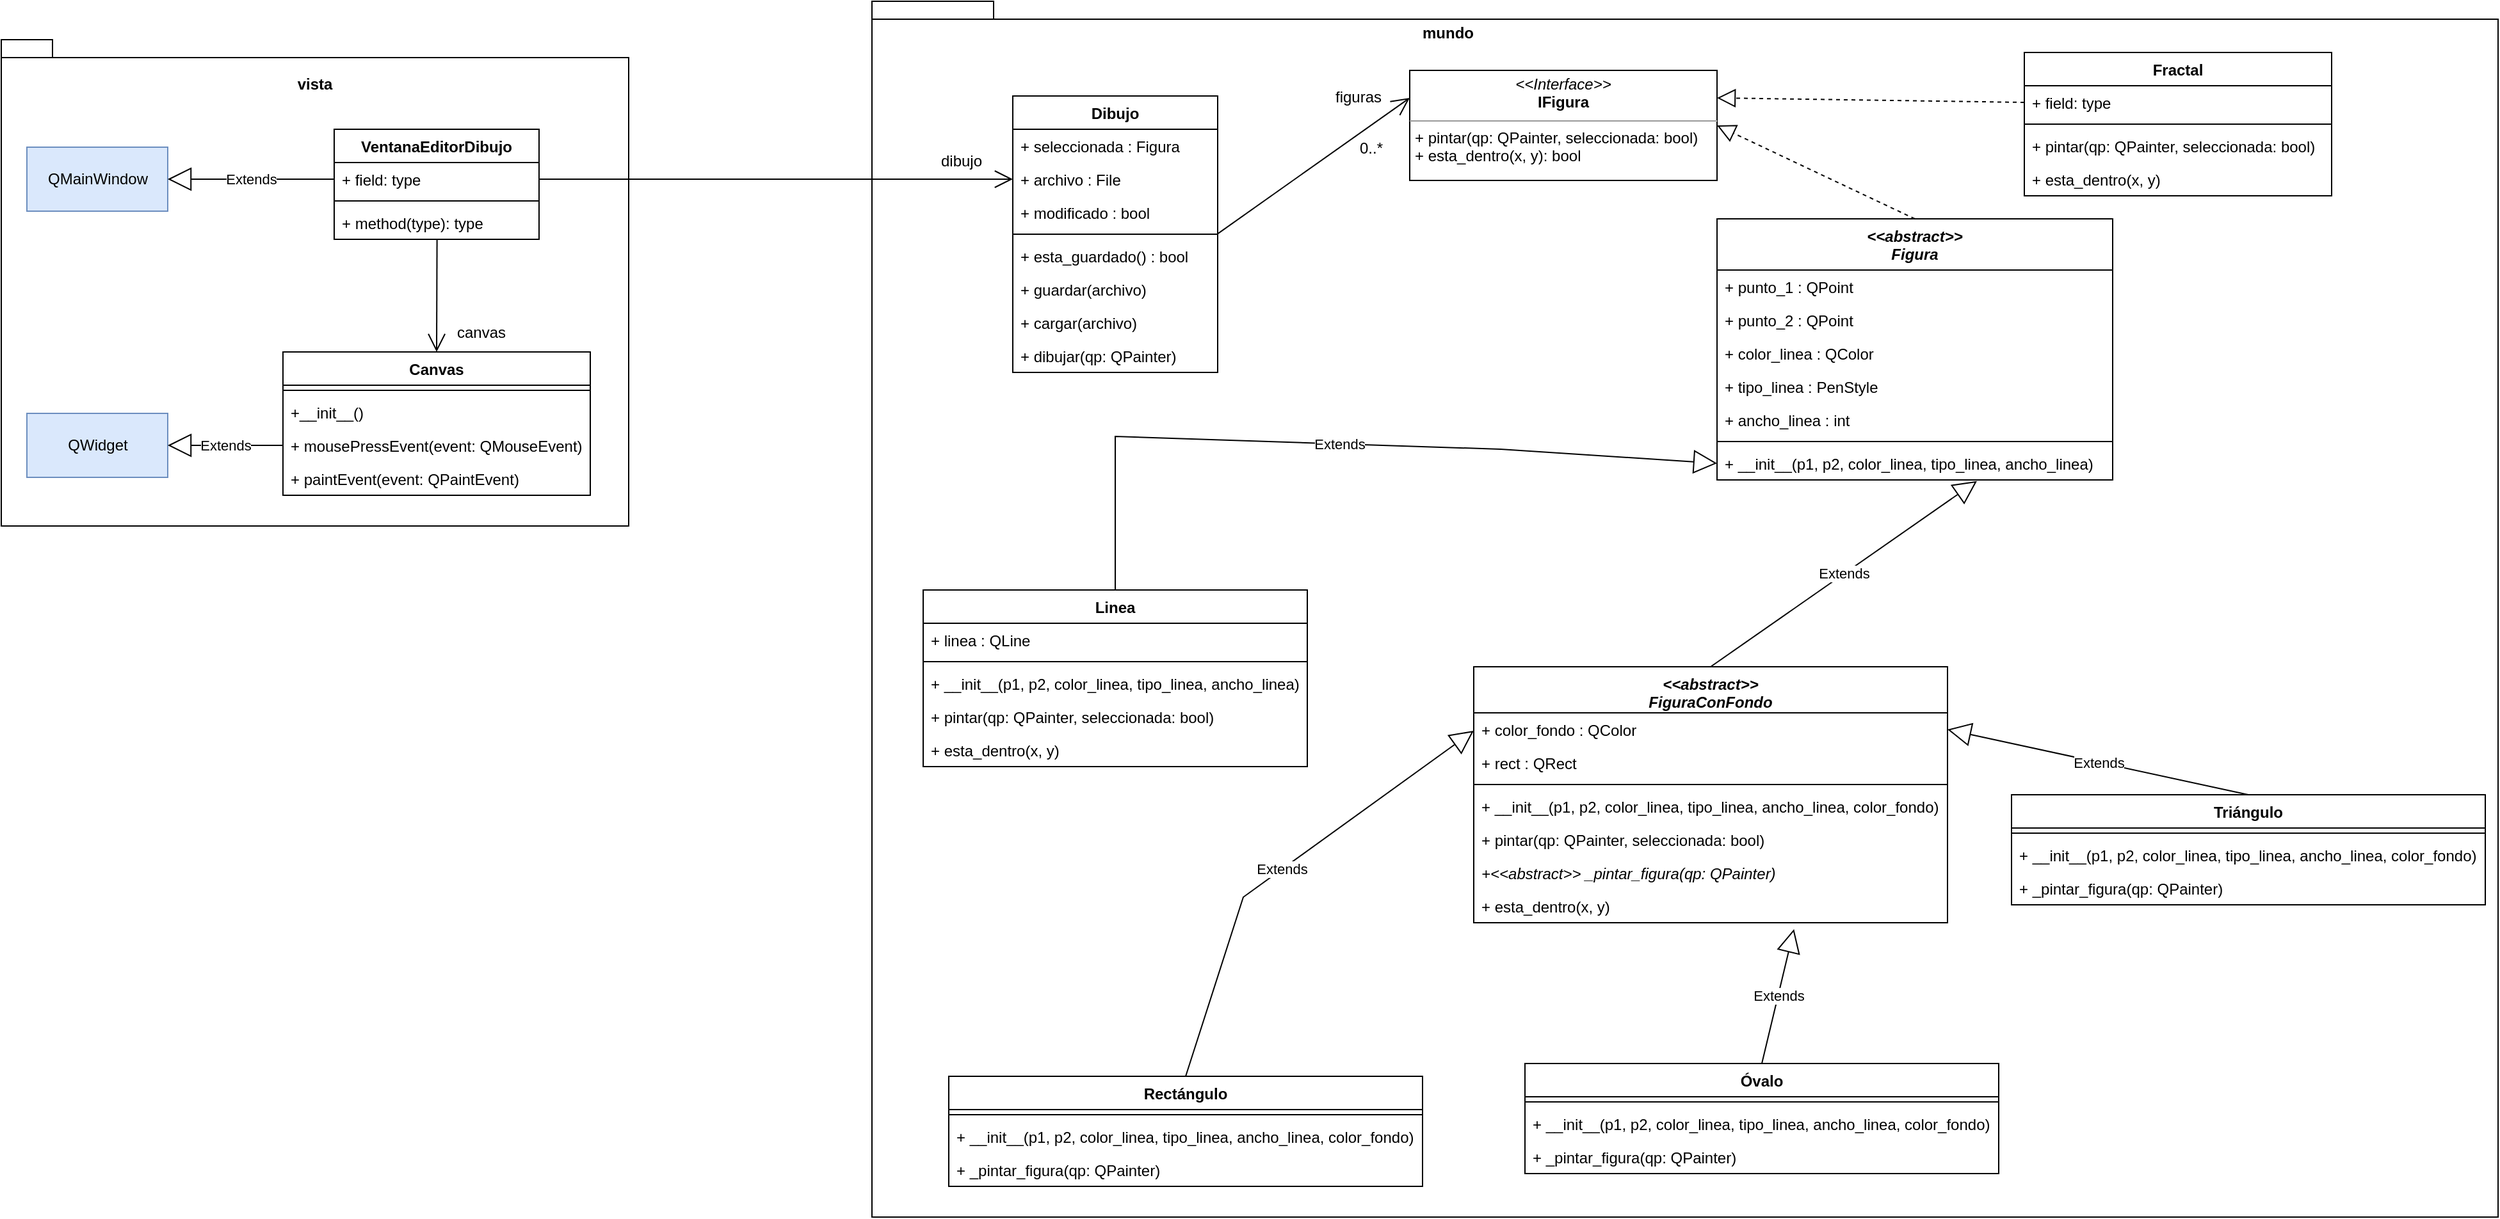 <mxfile version="15.7.3" type="device"><diagram id="4BoUxE7FFuQvFjYjIFoE" name="Page-1"><mxGraphModel dx="1303" dy="727" grid="1" gridSize="10" guides="1" tooltips="1" connect="1" arrows="1" fold="1" page="1" pageScale="1" pageWidth="850" pageHeight="1100" math="0" shadow="0"><root><mxCell id="0"/><mxCell id="1" parent="0"/><mxCell id="nHb653YMGf6kiJLNwFJs-84" value="" style="shape=folder;fontStyle=1;spacingTop=10;tabWidth=40;tabHeight=14;tabPosition=left;html=1;fillColor=default;" parent="1" vertex="1"><mxGeometry x="700" y="40" width="1270" height="950" as="geometry"/></mxCell><mxCell id="nHb653YMGf6kiJLNwFJs-82" value="" style="shape=folder;fontStyle=1;spacingTop=10;tabWidth=40;tabHeight=14;tabPosition=left;html=1;" parent="1" vertex="1"><mxGeometry x="20" y="70" width="490" height="380" as="geometry"/></mxCell><mxCell id="nHb653YMGf6kiJLNwFJs-6" value="&lt;&lt;abstract&gt;&gt;&#10;Figura" style="swimlane;fontStyle=3;align=center;verticalAlign=top;childLayout=stackLayout;horizontal=1;startSize=40;horizontalStack=0;resizeParent=1;resizeParentMax=0;resizeLast=0;collapsible=1;marginBottom=0;" parent="1" vertex="1"><mxGeometry x="1360" y="210" width="309" height="204" as="geometry"/></mxCell><mxCell id="nHb653YMGf6kiJLNwFJs-7" value="+ punto_1 : QPoint&#10;" style="text;strokeColor=none;fillColor=none;align=left;verticalAlign=top;spacingLeft=4;spacingRight=4;overflow=hidden;rotatable=0;points=[[0,0.5],[1,0.5]];portConstraint=eastwest;" parent="nHb653YMGf6kiJLNwFJs-6" vertex="1"><mxGeometry y="40" width="309" height="26" as="geometry"/></mxCell><mxCell id="nHb653YMGf6kiJLNwFJs-10" value="+ punto_2 : QPoint" style="text;strokeColor=none;fillColor=none;align=left;verticalAlign=top;spacingLeft=4;spacingRight=4;overflow=hidden;rotatable=0;points=[[0,0.5],[1,0.5]];portConstraint=eastwest;" parent="nHb653YMGf6kiJLNwFJs-6" vertex="1"><mxGeometry y="66" width="309" height="26" as="geometry"/></mxCell><mxCell id="nHb653YMGf6kiJLNwFJs-11" value="+ color_linea : QColor" style="text;strokeColor=none;fillColor=none;align=left;verticalAlign=top;spacingLeft=4;spacingRight=4;overflow=hidden;rotatable=0;points=[[0,0.5],[1,0.5]];portConstraint=eastwest;" parent="nHb653YMGf6kiJLNwFJs-6" vertex="1"><mxGeometry y="92" width="309" height="26" as="geometry"/></mxCell><mxCell id="nHb653YMGf6kiJLNwFJs-12" value="+ tipo_linea : PenStyle" style="text;strokeColor=none;fillColor=none;align=left;verticalAlign=top;spacingLeft=4;spacingRight=4;overflow=hidden;rotatable=0;points=[[0,0.5],[1,0.5]];portConstraint=eastwest;" parent="nHb653YMGf6kiJLNwFJs-6" vertex="1"><mxGeometry y="118" width="309" height="26" as="geometry"/></mxCell><mxCell id="nHb653YMGf6kiJLNwFJs-13" value="+ ancho_linea : int" style="text;strokeColor=none;fillColor=none;align=left;verticalAlign=top;spacingLeft=4;spacingRight=4;overflow=hidden;rotatable=0;points=[[0,0.5],[1,0.5]];portConstraint=eastwest;" parent="nHb653YMGf6kiJLNwFJs-6" vertex="1"><mxGeometry y="144" width="309" height="26" as="geometry"/></mxCell><mxCell id="nHb653YMGf6kiJLNwFJs-8" value="" style="line;strokeWidth=1;fillColor=none;align=left;verticalAlign=middle;spacingTop=-1;spacingLeft=3;spacingRight=3;rotatable=0;labelPosition=right;points=[];portConstraint=eastwest;" parent="nHb653YMGf6kiJLNwFJs-6" vertex="1"><mxGeometry y="170" width="309" height="8" as="geometry"/></mxCell><mxCell id="nHb653YMGf6kiJLNwFJs-9" value="+ __init__(p1, p2, color_linea, tipo_linea, ancho_linea)" style="text;strokeColor=none;fillColor=none;align=left;verticalAlign=top;spacingLeft=4;spacingRight=4;overflow=hidden;rotatable=0;points=[[0,0.5],[1,0.5]];portConstraint=eastwest;" parent="nHb653YMGf6kiJLNwFJs-6" vertex="1"><mxGeometry y="178" width="309" height="26" as="geometry"/></mxCell><mxCell id="nHb653YMGf6kiJLNwFJs-14" value="Linea" style="swimlane;fontStyle=1;align=center;verticalAlign=top;childLayout=stackLayout;horizontal=1;startSize=26;horizontalStack=0;resizeParent=1;resizeParentMax=0;resizeLast=0;collapsible=1;marginBottom=0;" parent="1" vertex="1"><mxGeometry x="740" y="500" width="300" height="138" as="geometry"/></mxCell><mxCell id="nHb653YMGf6kiJLNwFJs-15" value="+ linea : QLine" style="text;strokeColor=none;fillColor=none;align=left;verticalAlign=top;spacingLeft=4;spacingRight=4;overflow=hidden;rotatable=0;points=[[0,0.5],[1,0.5]];portConstraint=eastwest;" parent="nHb653YMGf6kiJLNwFJs-14" vertex="1"><mxGeometry y="26" width="300" height="26" as="geometry"/></mxCell><mxCell id="nHb653YMGf6kiJLNwFJs-16" value="" style="line;strokeWidth=1;fillColor=none;align=left;verticalAlign=middle;spacingTop=-1;spacingLeft=3;spacingRight=3;rotatable=0;labelPosition=right;points=[];portConstraint=eastwest;" parent="nHb653YMGf6kiJLNwFJs-14" vertex="1"><mxGeometry y="52" width="300" height="8" as="geometry"/></mxCell><mxCell id="nHb653YMGf6kiJLNwFJs-18" value="+ __init__(p1, p2, color_linea, tipo_linea, ancho_linea)" style="text;strokeColor=none;fillColor=none;align=left;verticalAlign=top;spacingLeft=4;spacingRight=4;overflow=hidden;rotatable=0;points=[[0,0.5],[1,0.5]];portConstraint=eastwest;" parent="nHb653YMGf6kiJLNwFJs-14" vertex="1"><mxGeometry y="60" width="300" height="26" as="geometry"/></mxCell><mxCell id="Z6-lvtamimVwPL1Pj_Uf-2" value="+ pintar(qp: QPainter, seleccionada: bool)" style="text;strokeColor=none;fillColor=none;align=left;verticalAlign=top;spacingLeft=4;spacingRight=4;overflow=hidden;rotatable=0;points=[[0,0.5],[1,0.5]];portConstraint=eastwest;fontStyle=0" parent="nHb653YMGf6kiJLNwFJs-14" vertex="1"><mxGeometry y="86" width="300" height="26" as="geometry"/></mxCell><mxCell id="vVFpqw6OOXutaES5UE6e-3" value="+ esta_dentro(x, y)" style="text;strokeColor=none;fillColor=none;align=left;verticalAlign=top;spacingLeft=4;spacingRight=4;overflow=hidden;rotatable=0;points=[[0,0.5],[1,0.5]];portConstraint=eastwest;fontStyle=0" vertex="1" parent="nHb653YMGf6kiJLNwFJs-14"><mxGeometry y="112" width="300" height="26" as="geometry"/></mxCell><mxCell id="nHb653YMGf6kiJLNwFJs-19" value="&lt;&lt;abstract&gt;&gt;&#10;FiguraConFondo" style="swimlane;fontStyle=3;align=center;verticalAlign=top;childLayout=stackLayout;horizontal=1;startSize=36;horizontalStack=0;resizeParent=1;resizeParentMax=0;resizeLast=0;collapsible=1;marginBottom=0;" parent="1" vertex="1"><mxGeometry x="1170" y="560" width="370" height="200" as="geometry"/></mxCell><mxCell id="nHb653YMGf6kiJLNwFJs-20" value="+ color_fondo : QColor" style="text;strokeColor=none;fillColor=none;align=left;verticalAlign=top;spacingLeft=4;spacingRight=4;overflow=hidden;rotatable=0;points=[[0,0.5],[1,0.5]];portConstraint=eastwest;" parent="nHb653YMGf6kiJLNwFJs-19" vertex="1"><mxGeometry y="36" width="370" height="26" as="geometry"/></mxCell><mxCell id="nHb653YMGf6kiJLNwFJs-24" value="+ rect : QRect" style="text;strokeColor=none;fillColor=none;align=left;verticalAlign=top;spacingLeft=4;spacingRight=4;overflow=hidden;rotatable=0;points=[[0,0.5],[1,0.5]];portConstraint=eastwest;" parent="nHb653YMGf6kiJLNwFJs-19" vertex="1"><mxGeometry y="62" width="370" height="26" as="geometry"/></mxCell><mxCell id="nHb653YMGf6kiJLNwFJs-21" value="" style="line;strokeWidth=1;fillColor=none;align=left;verticalAlign=middle;spacingTop=-1;spacingLeft=3;spacingRight=3;rotatable=0;labelPosition=right;points=[];portConstraint=eastwest;" parent="nHb653YMGf6kiJLNwFJs-19" vertex="1"><mxGeometry y="88" width="370" height="8" as="geometry"/></mxCell><mxCell id="nHb653YMGf6kiJLNwFJs-23" value="+ __init__(p1, p2, color_linea, tipo_linea, ancho_linea, color_fondo)" style="text;strokeColor=none;fillColor=none;align=left;verticalAlign=top;spacingLeft=4;spacingRight=4;overflow=hidden;rotatable=0;points=[[0,0.5],[1,0.5]];portConstraint=eastwest;" parent="nHb653YMGf6kiJLNwFJs-19" vertex="1"><mxGeometry y="96" width="370" height="26" as="geometry"/></mxCell><mxCell id="Z6-lvtamimVwPL1Pj_Uf-5" value="+ pintar(qp: QPainter, seleccionada: bool)" style="text;strokeColor=none;fillColor=none;align=left;verticalAlign=top;spacingLeft=4;spacingRight=4;overflow=hidden;rotatable=0;points=[[0,0.5],[1,0.5]];portConstraint=eastwest;fontStyle=0" parent="nHb653YMGf6kiJLNwFJs-19" vertex="1"><mxGeometry y="122" width="370" height="26" as="geometry"/></mxCell><mxCell id="Z6-lvtamimVwPL1Pj_Uf-6" value="+&lt;&lt;abstract&gt;&gt; _pintar_figura(qp: QPainter)" style="text;strokeColor=none;fillColor=none;align=left;verticalAlign=top;spacingLeft=4;spacingRight=4;overflow=hidden;rotatable=0;points=[[0,0.5],[1,0.5]];portConstraint=eastwest;fontStyle=2" parent="nHb653YMGf6kiJLNwFJs-19" vertex="1"><mxGeometry y="148" width="370" height="26" as="geometry"/></mxCell><mxCell id="vVFpqw6OOXutaES5UE6e-2" value="+ esta_dentro(x, y)" style="text;strokeColor=none;fillColor=none;align=left;verticalAlign=top;spacingLeft=4;spacingRight=4;overflow=hidden;rotatable=0;points=[[0,0.5],[1,0.5]];portConstraint=eastwest;fontStyle=0" vertex="1" parent="nHb653YMGf6kiJLNwFJs-19"><mxGeometry y="174" width="370" height="26" as="geometry"/></mxCell><mxCell id="nHb653YMGf6kiJLNwFJs-25" value="Rectángulo" style="swimlane;fontStyle=1;align=center;verticalAlign=top;childLayout=stackLayout;horizontal=1;startSize=26;horizontalStack=0;resizeParent=1;resizeParentMax=0;resizeLast=0;collapsible=1;marginBottom=0;" parent="1" vertex="1"><mxGeometry x="760" y="880" width="370" height="86" as="geometry"/></mxCell><mxCell id="nHb653YMGf6kiJLNwFJs-28" value="" style="line;strokeWidth=1;fillColor=none;align=left;verticalAlign=middle;spacingTop=-1;spacingLeft=3;spacingRight=3;rotatable=0;labelPosition=right;points=[];portConstraint=eastwest;" parent="nHb653YMGf6kiJLNwFJs-25" vertex="1"><mxGeometry y="26" width="370" height="8" as="geometry"/></mxCell><mxCell id="nHb653YMGf6kiJLNwFJs-29" value="+ __init__(p1, p2, color_linea, tipo_linea, ancho_linea, color_fondo)" style="text;strokeColor=none;fillColor=none;align=left;verticalAlign=top;spacingLeft=4;spacingRight=4;overflow=hidden;rotatable=0;points=[[0,0.5],[1,0.5]];portConstraint=eastwest;" parent="nHb653YMGf6kiJLNwFJs-25" vertex="1"><mxGeometry y="34" width="370" height="26" as="geometry"/></mxCell><mxCell id="Z6-lvtamimVwPL1Pj_Uf-3" value="+ _pintar_figura(qp: QPainter)" style="text;strokeColor=none;fillColor=none;align=left;verticalAlign=top;spacingLeft=4;spacingRight=4;overflow=hidden;rotatable=0;points=[[0,0.5],[1,0.5]];portConstraint=eastwest;fontStyle=0" parent="nHb653YMGf6kiJLNwFJs-25" vertex="1"><mxGeometry y="60" width="370" height="26" as="geometry"/></mxCell><mxCell id="nHb653YMGf6kiJLNwFJs-30" value="Óvalo" style="swimlane;fontStyle=1;align=center;verticalAlign=top;childLayout=stackLayout;horizontal=1;startSize=26;horizontalStack=0;resizeParent=1;resizeParentMax=0;resizeLast=0;collapsible=1;marginBottom=0;" parent="1" vertex="1"><mxGeometry x="1210" y="870" width="370" height="86" as="geometry"/></mxCell><mxCell id="nHb653YMGf6kiJLNwFJs-31" value="" style="line;strokeWidth=1;fillColor=none;align=left;verticalAlign=middle;spacingTop=-1;spacingLeft=3;spacingRight=3;rotatable=0;labelPosition=right;points=[];portConstraint=eastwest;" parent="nHb653YMGf6kiJLNwFJs-30" vertex="1"><mxGeometry y="26" width="370" height="8" as="geometry"/></mxCell><mxCell id="nHb653YMGf6kiJLNwFJs-32" value="+ __init__(p1, p2, color_linea, tipo_linea, ancho_linea, color_fondo)" style="text;strokeColor=none;fillColor=none;align=left;verticalAlign=top;spacingLeft=4;spacingRight=4;overflow=hidden;rotatable=0;points=[[0,0.5],[1,0.5]];portConstraint=eastwest;" parent="nHb653YMGf6kiJLNwFJs-30" vertex="1"><mxGeometry y="34" width="370" height="26" as="geometry"/></mxCell><mxCell id="Z6-lvtamimVwPL1Pj_Uf-4" value="+ _pintar_figura(qp: QPainter)" style="text;strokeColor=none;fillColor=none;align=left;verticalAlign=top;spacingLeft=4;spacingRight=4;overflow=hidden;rotatable=0;points=[[0,0.5],[1,0.5]];portConstraint=eastwest;fontStyle=0" parent="nHb653YMGf6kiJLNwFJs-30" vertex="1"><mxGeometry y="60" width="370" height="26" as="geometry"/></mxCell><mxCell id="nHb653YMGf6kiJLNwFJs-37" value="Dibujo" style="swimlane;fontStyle=1;align=center;verticalAlign=top;childLayout=stackLayout;horizontal=1;startSize=26;horizontalStack=0;resizeParent=1;resizeParentMax=0;resizeLast=0;collapsible=1;marginBottom=0;" parent="1" vertex="1"><mxGeometry x="810" y="114" width="160" height="216" as="geometry"/></mxCell><mxCell id="nHb653YMGf6kiJLNwFJs-38" value="+ seleccionada : Figura" style="text;strokeColor=none;fillColor=none;align=left;verticalAlign=top;spacingLeft=4;spacingRight=4;overflow=hidden;rotatable=0;points=[[0,0.5],[1,0.5]];portConstraint=eastwest;" parent="nHb653YMGf6kiJLNwFJs-37" vertex="1"><mxGeometry y="26" width="160" height="26" as="geometry"/></mxCell><mxCell id="nHb653YMGf6kiJLNwFJs-41" value="+ archivo : File" style="text;strokeColor=none;fillColor=none;align=left;verticalAlign=top;spacingLeft=4;spacingRight=4;overflow=hidden;rotatable=0;points=[[0,0.5],[1,0.5]];portConstraint=eastwest;" parent="nHb653YMGf6kiJLNwFJs-37" vertex="1"><mxGeometry y="52" width="160" height="26" as="geometry"/></mxCell><mxCell id="nHb653YMGf6kiJLNwFJs-42" value="+ modificado : bool" style="text;strokeColor=none;fillColor=none;align=left;verticalAlign=top;spacingLeft=4;spacingRight=4;overflow=hidden;rotatable=0;points=[[0,0.5],[1,0.5]];portConstraint=eastwest;" parent="nHb653YMGf6kiJLNwFJs-37" vertex="1"><mxGeometry y="78" width="160" height="26" as="geometry"/></mxCell><mxCell id="nHb653YMGf6kiJLNwFJs-39" value="" style="line;strokeWidth=1;fillColor=none;align=left;verticalAlign=middle;spacingTop=-1;spacingLeft=3;spacingRight=3;rotatable=0;labelPosition=right;points=[];portConstraint=eastwest;" parent="nHb653YMGf6kiJLNwFJs-37" vertex="1"><mxGeometry y="104" width="160" height="8" as="geometry"/></mxCell><mxCell id="nHb653YMGf6kiJLNwFJs-40" value="+ esta_guardado() : bool" style="text;strokeColor=none;fillColor=none;align=left;verticalAlign=top;spacingLeft=4;spacingRight=4;overflow=hidden;rotatable=0;points=[[0,0.5],[1,0.5]];portConstraint=eastwest;" parent="nHb653YMGf6kiJLNwFJs-37" vertex="1"><mxGeometry y="112" width="160" height="26" as="geometry"/></mxCell><mxCell id="nHb653YMGf6kiJLNwFJs-43" value="+ guardar(archivo)" style="text;strokeColor=none;fillColor=none;align=left;verticalAlign=top;spacingLeft=4;spacingRight=4;overflow=hidden;rotatable=0;points=[[0,0.5],[1,0.5]];portConstraint=eastwest;" parent="nHb653YMGf6kiJLNwFJs-37" vertex="1"><mxGeometry y="138" width="160" height="26" as="geometry"/></mxCell><mxCell id="nHb653YMGf6kiJLNwFJs-44" value="+ cargar(archivo)" style="text;strokeColor=none;fillColor=none;align=left;verticalAlign=top;spacingLeft=4;spacingRight=4;overflow=hidden;rotatable=0;points=[[0,0.5],[1,0.5]];portConstraint=eastwest;" parent="nHb653YMGf6kiJLNwFJs-37" vertex="1"><mxGeometry y="164" width="160" height="26" as="geometry"/></mxCell><mxCell id="nHb653YMGf6kiJLNwFJs-45" value="+ dibujar(qp: QPainter)" style="text;strokeColor=none;fillColor=none;align=left;verticalAlign=top;spacingLeft=4;spacingRight=4;overflow=hidden;rotatable=0;points=[[0,0.5],[1,0.5]];portConstraint=eastwest;" parent="nHb653YMGf6kiJLNwFJs-37" vertex="1"><mxGeometry y="190" width="160" height="26" as="geometry"/></mxCell><mxCell id="nHb653YMGf6kiJLNwFJs-55" value="figuras" style="text;html=1;strokeColor=none;fillColor=none;align=center;verticalAlign=middle;whiteSpace=wrap;rounded=0;" parent="1" vertex="1"><mxGeometry x="1050" y="100" width="60" height="30" as="geometry"/></mxCell><mxCell id="nHb653YMGf6kiJLNwFJs-56" value="0..*" style="text;html=1;strokeColor=none;fillColor=none;align=center;verticalAlign=middle;whiteSpace=wrap;rounded=0;" parent="1" vertex="1"><mxGeometry x="1060" y="140" width="60" height="30" as="geometry"/></mxCell><mxCell id="nHb653YMGf6kiJLNwFJs-57" value="Extends" style="endArrow=block;endSize=16;endFill=0;html=1;rounded=0;exitX=0.5;exitY=0;exitDx=0;exitDy=0;entryX=0;entryY=0.5;entryDx=0;entryDy=0;" parent="1" source="nHb653YMGf6kiJLNwFJs-14" target="nHb653YMGf6kiJLNwFJs-9" edge="1"><mxGeometry width="160" relative="1" as="geometry"><mxPoint x="960" y="470" as="sourcePoint"/><mxPoint x="1191" y="360" as="targetPoint"/><Array as="points"><mxPoint x="890" y="380"/><mxPoint x="1191" y="390"/></Array></mxGeometry></mxCell><mxCell id="nHb653YMGf6kiJLNwFJs-58" value="Extends" style="endArrow=block;endSize=16;endFill=0;html=1;rounded=0;exitX=0.5;exitY=0;exitDx=0;exitDy=0;entryX=0.657;entryY=1.033;entryDx=0;entryDy=0;entryPerimeter=0;" parent="1" source="nHb653YMGf6kiJLNwFJs-19" edge="1" target="nHb653YMGf6kiJLNwFJs-9"><mxGeometry width="160" relative="1" as="geometry"><mxPoint x="960" y="470" as="sourcePoint"/><mxPoint x="1589.896" y="442.34" as="targetPoint"/></mxGeometry></mxCell><mxCell id="nHb653YMGf6kiJLNwFJs-59" value="Extends" style="endArrow=block;endSize=16;endFill=0;html=1;rounded=0;exitX=0.5;exitY=0;exitDx=0;exitDy=0;entryX=0.676;entryY=1.192;entryDx=0;entryDy=0;entryPerimeter=0;" parent="1" source="nHb653YMGf6kiJLNwFJs-30" edge="1" target="vVFpqw6OOXutaES5UE6e-2"><mxGeometry width="160" relative="1" as="geometry"><mxPoint x="1270" y="620" as="sourcePoint"/><mxPoint x="1385" y="620" as="targetPoint"/></mxGeometry></mxCell><mxCell id="nHb653YMGf6kiJLNwFJs-60" value="Extends" style="endArrow=block;endSize=16;endFill=0;html=1;rounded=0;exitX=0.5;exitY=0;exitDx=0;exitDy=0;entryX=0;entryY=0.25;entryDx=0;entryDy=0;" parent="1" source="nHb653YMGf6kiJLNwFJs-25" edge="1" target="nHb653YMGf6kiJLNwFJs-19"><mxGeometry width="160" relative="1" as="geometry"><mxPoint x="960" y="620" as="sourcePoint"/><mxPoint x="1286" y="610" as="targetPoint"/><Array as="points"><mxPoint x="990" y="740"/></Array></mxGeometry></mxCell><mxCell id="nHb653YMGf6kiJLNwFJs-61" value="VentanaEditorDibujo" style="swimlane;fontStyle=1;align=center;verticalAlign=top;childLayout=stackLayout;horizontal=1;startSize=26;horizontalStack=0;resizeParent=1;resizeParentMax=0;resizeLast=0;collapsible=1;marginBottom=0;" parent="1" vertex="1"><mxGeometry x="280" y="140" width="160" height="86" as="geometry"/></mxCell><mxCell id="nHb653YMGf6kiJLNwFJs-62" value="+ field: type" style="text;align=left;verticalAlign=top;spacingLeft=4;spacingRight=4;overflow=hidden;rotatable=0;points=[[0,0.5],[1,0.5]];portConstraint=eastwest;" parent="nHb653YMGf6kiJLNwFJs-61" vertex="1"><mxGeometry y="26" width="160" height="26" as="geometry"/></mxCell><mxCell id="nHb653YMGf6kiJLNwFJs-63" value="" style="line;strokeWidth=1;fillColor=none;align=left;verticalAlign=middle;spacingTop=-1;spacingLeft=3;spacingRight=3;rotatable=0;labelPosition=right;points=[];portConstraint=eastwest;" parent="nHb653YMGf6kiJLNwFJs-61" vertex="1"><mxGeometry y="52" width="160" height="8" as="geometry"/></mxCell><mxCell id="nHb653YMGf6kiJLNwFJs-64" value="+ method(type): type" style="text;strokeColor=none;fillColor=none;align=left;verticalAlign=top;spacingLeft=4;spacingRight=4;overflow=hidden;rotatable=0;points=[[0,0.5],[1,0.5]];portConstraint=eastwest;" parent="nHb653YMGf6kiJLNwFJs-61" vertex="1"><mxGeometry y="60" width="160" height="26" as="geometry"/></mxCell><mxCell id="nHb653YMGf6kiJLNwFJs-65" value="Canvas" style="swimlane;fontStyle=1;align=center;verticalAlign=top;childLayout=stackLayout;horizontal=1;startSize=26;horizontalStack=0;resizeParent=1;resizeParentMax=0;resizeLast=0;collapsible=1;marginBottom=0;" parent="1" vertex="1"><mxGeometry x="240" y="314" width="240" height="112" as="geometry"/></mxCell><mxCell id="nHb653YMGf6kiJLNwFJs-67" value="" style="line;strokeWidth=1;fillColor=none;align=left;verticalAlign=middle;spacingTop=-1;spacingLeft=3;spacingRight=3;rotatable=0;labelPosition=right;points=[];portConstraint=eastwest;" parent="nHb653YMGf6kiJLNwFJs-65" vertex="1"><mxGeometry y="26" width="240" height="8" as="geometry"/></mxCell><mxCell id="nHb653YMGf6kiJLNwFJs-68" value="+__init__()" style="text;strokeColor=none;fillColor=none;align=left;verticalAlign=top;spacingLeft=4;spacingRight=4;overflow=hidden;rotatable=0;points=[[0,0.5],[1,0.5]];portConstraint=eastwest;" parent="nHb653YMGf6kiJLNwFJs-65" vertex="1"><mxGeometry y="34" width="240" height="26" as="geometry"/></mxCell><mxCell id="nHb653YMGf6kiJLNwFJs-69" value="+ mousePressEvent(event: QMouseEvent)" style="text;strokeColor=none;fillColor=none;align=left;verticalAlign=top;spacingLeft=4;spacingRight=4;overflow=hidden;rotatable=0;points=[[0,0.5],[1,0.5]];portConstraint=eastwest;" parent="nHb653YMGf6kiJLNwFJs-65" vertex="1"><mxGeometry y="60" width="240" height="26" as="geometry"/></mxCell><mxCell id="nHb653YMGf6kiJLNwFJs-70" value="+ paintEvent(event: QPaintEvent)" style="text;strokeColor=none;fillColor=none;align=left;verticalAlign=top;spacingLeft=4;spacingRight=4;overflow=hidden;rotatable=0;points=[[0,0.5],[1,0.5]];portConstraint=eastwest;" parent="nHb653YMGf6kiJLNwFJs-65" vertex="1"><mxGeometry y="86" width="240" height="26" as="geometry"/></mxCell><mxCell id="nHb653YMGf6kiJLNwFJs-71" value="QMainWindow" style="html=1;fillColor=#dae8fc;strokeColor=#6c8ebf;" parent="1" vertex="1"><mxGeometry x="40" y="154" width="110" height="50" as="geometry"/></mxCell><mxCell id="nHb653YMGf6kiJLNwFJs-72" value="QWidget" style="html=1;fillColor=#dae8fc;strokeColor=#6c8ebf;" parent="1" vertex="1"><mxGeometry x="40" y="362" width="110" height="50" as="geometry"/></mxCell><mxCell id="nHb653YMGf6kiJLNwFJs-73" value="Extends" style="endArrow=block;endSize=16;endFill=0;html=1;rounded=0;entryX=1;entryY=0.5;entryDx=0;entryDy=0;exitX=0;exitY=0.5;exitDx=0;exitDy=0;" parent="1" source="nHb653YMGf6kiJLNwFJs-62" target="nHb653YMGf6kiJLNwFJs-71" edge="1"><mxGeometry width="160" relative="1" as="geometry"><mxPoint x="300" y="300" as="sourcePoint"/><mxPoint x="460" y="300" as="targetPoint"/></mxGeometry></mxCell><mxCell id="nHb653YMGf6kiJLNwFJs-74" value="Extends" style="endArrow=block;endSize=16;endFill=0;html=1;rounded=0;entryX=1;entryY=0.5;entryDx=0;entryDy=0;exitX=0;exitY=0.5;exitDx=0;exitDy=0;" parent="1" source="nHb653YMGf6kiJLNwFJs-69" target="nHb653YMGf6kiJLNwFJs-72" edge="1"><mxGeometry width="160" relative="1" as="geometry"><mxPoint x="300" y="300" as="sourcePoint"/><mxPoint x="460" y="300" as="targetPoint"/></mxGeometry></mxCell><mxCell id="nHb653YMGf6kiJLNwFJs-75" value="" style="endArrow=open;endFill=1;endSize=12;html=1;rounded=0;exitX=0.502;exitY=0.994;exitDx=0;exitDy=0;exitPerimeter=0;entryX=0.5;entryY=0;entryDx=0;entryDy=0;" parent="1" source="nHb653YMGf6kiJLNwFJs-64" target="nHb653YMGf6kiJLNwFJs-65" edge="1"><mxGeometry width="160" relative="1" as="geometry"><mxPoint x="300" y="300" as="sourcePoint"/><mxPoint x="460" y="300" as="targetPoint"/></mxGeometry></mxCell><mxCell id="nHb653YMGf6kiJLNwFJs-76" value="canvas" style="text;html=1;strokeColor=none;fillColor=none;align=center;verticalAlign=middle;whiteSpace=wrap;rounded=0;" parent="1" vertex="1"><mxGeometry x="365" y="284" width="60" height="30" as="geometry"/></mxCell><mxCell id="nHb653YMGf6kiJLNwFJs-77" value="" style="endArrow=open;endFill=1;endSize=12;html=1;rounded=0;exitX=1;exitY=0.5;exitDx=0;exitDy=0;entryX=0;entryY=0.5;entryDx=0;entryDy=0;" parent="1" source="nHb653YMGf6kiJLNwFJs-62" target="nHb653YMGf6kiJLNwFJs-41" edge="1"><mxGeometry width="160" relative="1" as="geometry"><mxPoint x="470" y="182.29" as="sourcePoint"/><mxPoint x="630" y="182.29" as="targetPoint"/></mxGeometry></mxCell><mxCell id="nHb653YMGf6kiJLNwFJs-81" value="dibujo" style="text;html=1;strokeColor=none;fillColor=none;align=center;verticalAlign=middle;whiteSpace=wrap;rounded=0;" parent="1" vertex="1"><mxGeometry x="740" y="150" width="60" height="30" as="geometry"/></mxCell><mxCell id="nHb653YMGf6kiJLNwFJs-83" value="vista" style="text;html=1;strokeColor=none;fillColor=none;align=center;verticalAlign=middle;whiteSpace=wrap;rounded=0;fontStyle=1" parent="1" vertex="1"><mxGeometry x="235" y="90" width="60" height="30" as="geometry"/></mxCell><mxCell id="nHb653YMGf6kiJLNwFJs-85" value="mundo" style="text;html=1;strokeColor=none;fillColor=none;align=center;verticalAlign=middle;whiteSpace=wrap;rounded=0;fontStyle=1" parent="1" vertex="1"><mxGeometry x="1120" y="50" width="60" height="30" as="geometry"/></mxCell><mxCell id="vVFpqw6OOXutaES5UE6e-5" value="&lt;p style=&quot;margin: 0px ; margin-top: 4px ; text-align: center&quot;&gt;&lt;i&gt;&amp;lt;&amp;lt;Interface&amp;gt;&amp;gt;&lt;/i&gt;&lt;br&gt;&lt;b&gt;IFigura&lt;/b&gt;&lt;/p&gt;&lt;hr size=&quot;1&quot;&gt;&lt;p style=&quot;margin: 0px ; margin-left: 4px&quot;&gt;+ pintar(qp: QPainter, seleccionada: bool)&lt;br&gt;+ esta_dentro(x, y): bool&lt;/p&gt;" style="verticalAlign=top;align=left;overflow=fill;fontSize=12;fontFamily=Helvetica;html=1;" vertex="1" parent="1"><mxGeometry x="1120" y="94" width="240" height="86" as="geometry"/></mxCell><mxCell id="vVFpqw6OOXutaES5UE6e-6" value="" style="endArrow=open;endFill=1;endSize=12;html=1;rounded=0;entryX=0;entryY=0.25;entryDx=0;entryDy=0;" edge="1" parent="1" target="vVFpqw6OOXutaES5UE6e-5"><mxGeometry width="160" relative="1" as="geometry"><mxPoint x="970" y="221.66" as="sourcePoint"/><mxPoint x="1130" y="221.66" as="targetPoint"/></mxGeometry></mxCell><mxCell id="vVFpqw6OOXutaES5UE6e-7" value="" style="endArrow=block;dashed=1;endFill=0;endSize=12;html=1;rounded=0;entryX=1;entryY=0.5;entryDx=0;entryDy=0;exitX=0.5;exitY=0;exitDx=0;exitDy=0;" edge="1" parent="1" source="nHb653YMGf6kiJLNwFJs-6" target="vVFpqw6OOXutaES5UE6e-5"><mxGeometry width="160" relative="1" as="geometry"><mxPoint x="1410" y="150" as="sourcePoint"/><mxPoint x="1570" y="150" as="targetPoint"/></mxGeometry></mxCell><mxCell id="vVFpqw6OOXutaES5UE6e-8" value="Fractal" style="swimlane;fontStyle=1;align=center;verticalAlign=top;childLayout=stackLayout;horizontal=1;startSize=26;horizontalStack=0;resizeParent=1;resizeParentMax=0;resizeLast=0;collapsible=1;marginBottom=0;" vertex="1" parent="1"><mxGeometry x="1600" y="80" width="240" height="112" as="geometry"/></mxCell><mxCell id="vVFpqw6OOXutaES5UE6e-9" value="+ field: type" style="text;strokeColor=none;fillColor=none;align=left;verticalAlign=top;spacingLeft=4;spacingRight=4;overflow=hidden;rotatable=0;points=[[0,0.5],[1,0.5]];portConstraint=eastwest;" vertex="1" parent="vVFpqw6OOXutaES5UE6e-8"><mxGeometry y="26" width="240" height="26" as="geometry"/></mxCell><mxCell id="vVFpqw6OOXutaES5UE6e-10" value="" style="line;strokeWidth=1;fillColor=none;align=left;verticalAlign=middle;spacingTop=-1;spacingLeft=3;spacingRight=3;rotatable=0;labelPosition=right;points=[];portConstraint=eastwest;" vertex="1" parent="vVFpqw6OOXutaES5UE6e-8"><mxGeometry y="52" width="240" height="8" as="geometry"/></mxCell><mxCell id="vVFpqw6OOXutaES5UE6e-13" value="+ pintar(qp: QPainter, seleccionada: bool)" style="text;strokeColor=none;fillColor=none;align=left;verticalAlign=top;spacingLeft=4;spacingRight=4;overflow=hidden;rotatable=0;points=[[0,0.5],[1,0.5]];portConstraint=eastwest;fontStyle=0" vertex="1" parent="vVFpqw6OOXutaES5UE6e-8"><mxGeometry y="60" width="240" height="26" as="geometry"/></mxCell><mxCell id="vVFpqw6OOXutaES5UE6e-14" value="+ esta_dentro(x, y)" style="text;strokeColor=none;fillColor=none;align=left;verticalAlign=top;spacingLeft=4;spacingRight=4;overflow=hidden;rotatable=0;points=[[0,0.5],[1,0.5]];portConstraint=eastwest;fontStyle=0" vertex="1" parent="vVFpqw6OOXutaES5UE6e-8"><mxGeometry y="86" width="240" height="26" as="geometry"/></mxCell><mxCell id="vVFpqw6OOXutaES5UE6e-12" value="" style="endArrow=block;dashed=1;endFill=0;endSize=12;html=1;rounded=0;entryX=1;entryY=0.25;entryDx=0;entryDy=0;exitX=0;exitY=0.5;exitDx=0;exitDy=0;" edge="1" parent="1" source="vVFpqw6OOXutaES5UE6e-9" target="vVFpqw6OOXutaES5UE6e-5"><mxGeometry width="160" relative="1" as="geometry"><mxPoint x="1430" y="104.41" as="sourcePoint"/><mxPoint x="1590" y="104.41" as="targetPoint"/></mxGeometry></mxCell><mxCell id="vVFpqw6OOXutaES5UE6e-19" value="Triángulo" style="swimlane;fontStyle=1;align=center;verticalAlign=top;childLayout=stackLayout;horizontal=1;startSize=26;horizontalStack=0;resizeParent=1;resizeParentMax=0;resizeLast=0;collapsible=1;marginBottom=0;" vertex="1" parent="1"><mxGeometry x="1590" y="660" width="370" height="86" as="geometry"/></mxCell><mxCell id="vVFpqw6OOXutaES5UE6e-20" value="" style="line;strokeWidth=1;fillColor=none;align=left;verticalAlign=middle;spacingTop=-1;spacingLeft=3;spacingRight=3;rotatable=0;labelPosition=right;points=[];portConstraint=eastwest;" vertex="1" parent="vVFpqw6OOXutaES5UE6e-19"><mxGeometry y="26" width="370" height="8" as="geometry"/></mxCell><mxCell id="vVFpqw6OOXutaES5UE6e-21" value="+ __init__(p1, p2, color_linea, tipo_linea, ancho_linea, color_fondo)" style="text;strokeColor=none;fillColor=none;align=left;verticalAlign=top;spacingLeft=4;spacingRight=4;overflow=hidden;rotatable=0;points=[[0,0.5],[1,0.5]];portConstraint=eastwest;" vertex="1" parent="vVFpqw6OOXutaES5UE6e-19"><mxGeometry y="34" width="370" height="26" as="geometry"/></mxCell><mxCell id="vVFpqw6OOXutaES5UE6e-22" value="+ _pintar_figura(qp: QPainter)" style="text;strokeColor=none;fillColor=none;align=left;verticalAlign=top;spacingLeft=4;spacingRight=4;overflow=hidden;rotatable=0;points=[[0,0.5],[1,0.5]];portConstraint=eastwest;fontStyle=0" vertex="1" parent="vVFpqw6OOXutaES5UE6e-19"><mxGeometry y="60" width="370" height="26" as="geometry"/></mxCell><mxCell id="vVFpqw6OOXutaES5UE6e-23" value="Extends" style="endArrow=block;endSize=16;endFill=0;html=1;rounded=0;exitX=0.5;exitY=0;exitDx=0;exitDy=0;entryX=1;entryY=0.5;entryDx=0;entryDy=0;" edge="1" parent="1" source="vVFpqw6OOXutaES5UE6e-19" target="nHb653YMGf6kiJLNwFJs-20"><mxGeometry width="160" relative="1" as="geometry"><mxPoint x="1760" y="560" as="sourcePoint"/><mxPoint x="1920" y="560" as="targetPoint"/></mxGeometry></mxCell></root></mxGraphModel></diagram></mxfile>